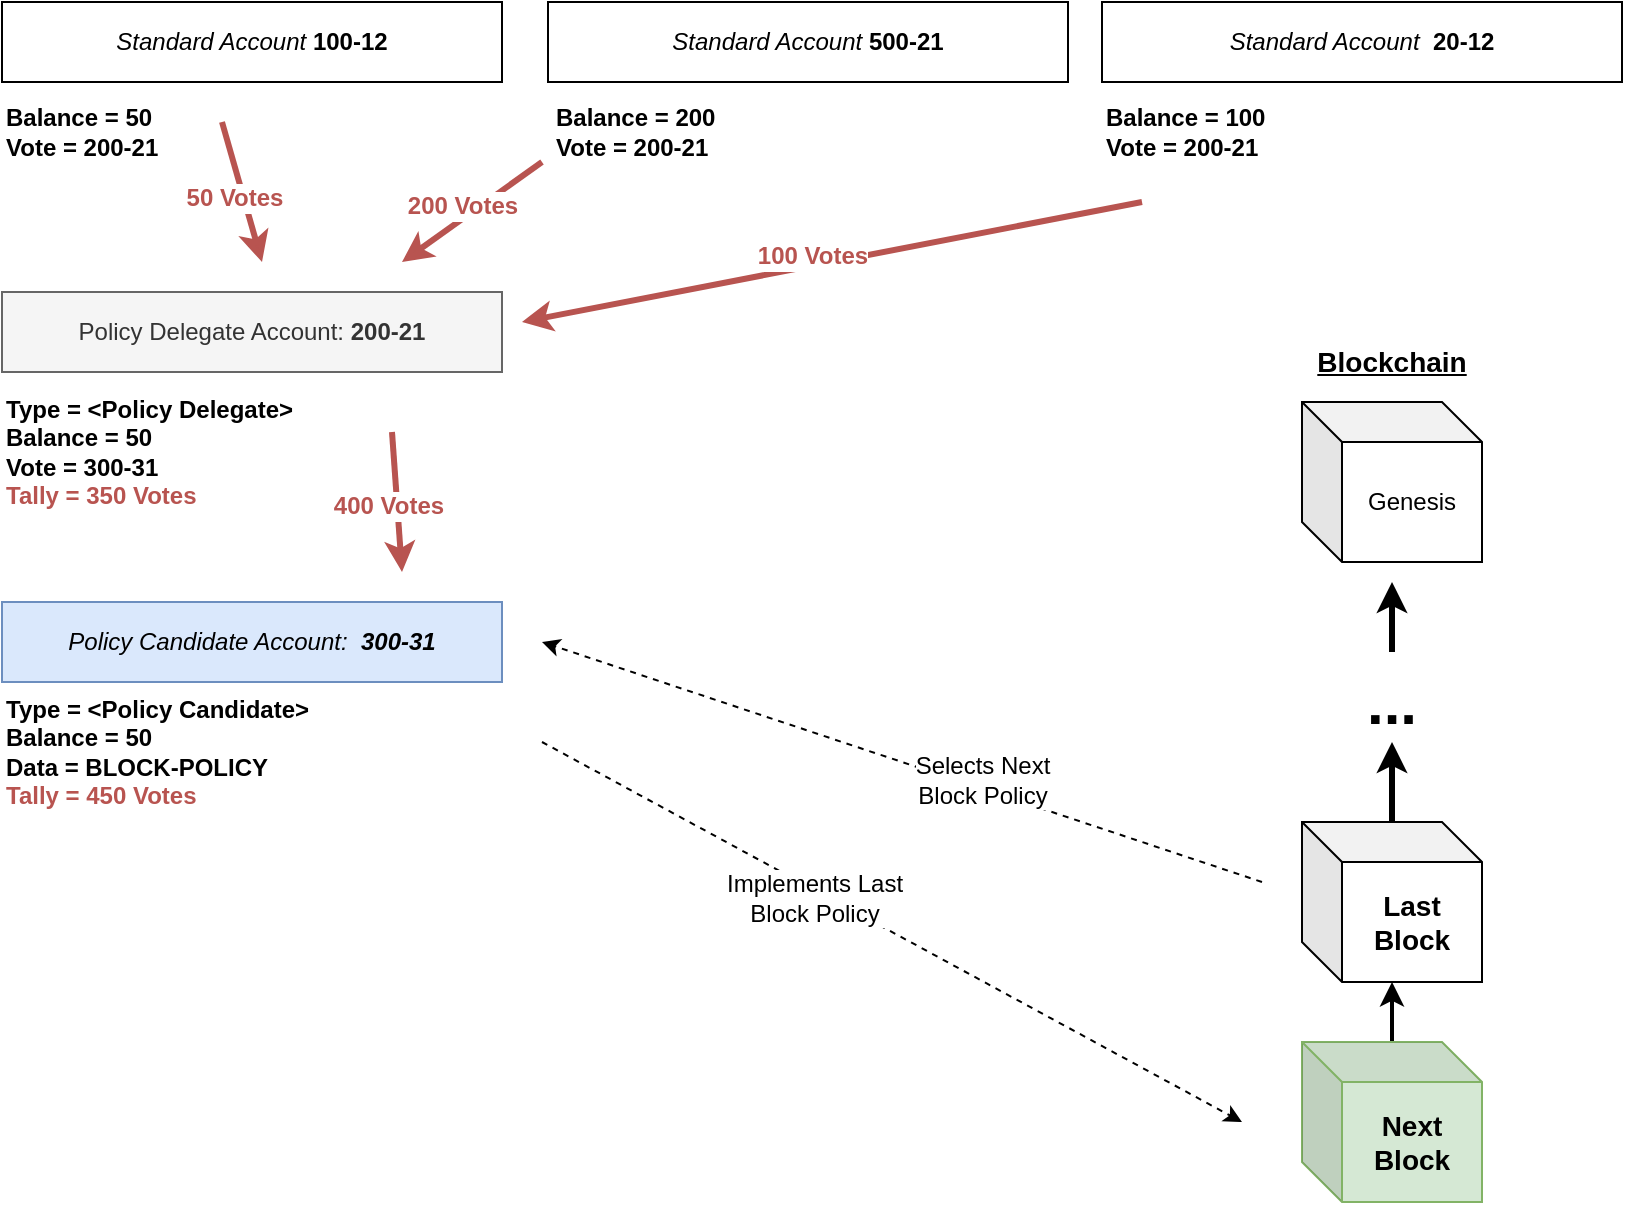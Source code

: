 <mxfile version="10.7.7" type="device"><diagram id="Os7E9cX-8N5pA84Z7hFL" name="Page-1"><mxGraphModel dx="1394" dy="793" grid="1" gridSize="10" guides="1" tooltips="1" connect="1" arrows="1" fold="1" page="1" pageScale="1" pageWidth="827" pageHeight="1169" math="0" shadow="0"><root><mxCell id="0"/><mxCell id="1" parent="0"/><mxCell id="uhAeg-a4vsGtG_TULdKX-1" value="&lt;i&gt;Standard Account&lt;/i&gt; &lt;b&gt;100-12&lt;/b&gt;" style="rounded=0;whiteSpace=wrap;html=1;" vertex="1" parent="1"><mxGeometry x="10" y="40" width="250" height="40" as="geometry"/></mxCell><mxCell id="uhAeg-a4vsGtG_TULdKX-3" value="&lt;i&gt;Standard Account&lt;/i&gt; &lt;b&gt;500-21&lt;/b&gt;" style="rounded=0;whiteSpace=wrap;html=1;" vertex="1" parent="1"><mxGeometry x="283" y="40" width="260" height="40" as="geometry"/></mxCell><mxCell id="uhAeg-a4vsGtG_TULdKX-4" value="&lt;i&gt;Standard Account&amp;nbsp;&lt;/i&gt; &lt;b&gt;20-12&lt;/b&gt;" style="rounded=0;whiteSpace=wrap;html=1;" vertex="1" parent="1"><mxGeometry x="560" y="40" width="260" height="40" as="geometry"/></mxCell><mxCell id="uhAeg-a4vsGtG_TULdKX-6" value="Policy Delegate Account: &lt;b&gt;200-21&lt;/b&gt;" style="rounded=0;whiteSpace=wrap;html=1;fillColor=#f5f5f5;strokeColor=#666666;fontColor=#333333;" vertex="1" parent="1"><mxGeometry x="10" y="185" width="250" height="40" as="geometry"/></mxCell><mxCell id="uhAeg-a4vsGtG_TULdKX-7" value="&lt;i&gt;Policy Candidate Account:&amp;nbsp; &lt;b&gt;300-31&lt;/b&gt;&lt;br&gt;&lt;/i&gt;" style="rounded=0;whiteSpace=wrap;html=1;fillColor=#dae8fc;strokeColor=#6c8ebf;" vertex="1" parent="1"><mxGeometry x="10" y="340" width="250" height="40" as="geometry"/></mxCell><mxCell id="uhAeg-a4vsGtG_TULdKX-8" value="&lt;div&gt;Balance = 50&lt;/div&gt;&lt;div align=&quot;left&quot;&gt;Vote = 200-21&lt;br&gt;&lt;/div&gt;" style="text;html=1;strokeColor=none;fillColor=none;align=left;verticalAlign=middle;whiteSpace=wrap;rounded=0;fontStyle=1" vertex="1" parent="1"><mxGeometry x="10" y="80" width="100" height="50" as="geometry"/></mxCell><mxCell id="uhAeg-a4vsGtG_TULdKX-9" value="&lt;div&gt;Balance = 200&lt;/div&gt;&lt;div align=&quot;left&quot;&gt;Vote = 200-21&lt;br&gt;&lt;/div&gt;" style="text;html=1;strokeColor=none;fillColor=none;align=left;verticalAlign=middle;whiteSpace=wrap;rounded=0;fontStyle=1" vertex="1" parent="1"><mxGeometry x="285" y="80" width="100" height="50" as="geometry"/></mxCell><mxCell id="uhAeg-a4vsGtG_TULdKX-10" value="&lt;div&gt;Balance = 100&lt;/div&gt;&lt;div align=&quot;left&quot;&gt;Vote = 200-21&lt;br&gt;&lt;/div&gt;" style="text;html=1;strokeColor=none;fillColor=none;align=left;verticalAlign=middle;whiteSpace=wrap;rounded=0;fontStyle=1" vertex="1" parent="1"><mxGeometry x="560" y="80" width="100" height="50" as="geometry"/></mxCell><mxCell id="uhAeg-a4vsGtG_TULdKX-11" value="&lt;div&gt;Type = &amp;lt;Policy Delegate&amp;gt;&lt;br&gt;&lt;/div&gt;&lt;div&gt;Balance = 50&lt;/div&gt;&lt;div align=&quot;left&quot;&gt;Vote = 300-31&lt;br&gt;&lt;font color=&quot;#B85450&quot;&gt;Tally = 350 Votes&lt;/font&gt;&lt;br&gt;&lt;/div&gt;" style="text;html=1;strokeColor=none;fillColor=none;align=left;verticalAlign=middle;whiteSpace=wrap;rounded=0;fontStyle=1" vertex="1" parent="1"><mxGeometry x="10" y="240" width="195" height="50" as="geometry"/></mxCell><mxCell id="uhAeg-a4vsGtG_TULdKX-12" value="&lt;div&gt;Type = &amp;lt;Policy Candidate&amp;gt;&lt;br&gt;&lt;/div&gt;&lt;div&gt;Balance = 50&lt;/div&gt;&lt;div align=&quot;left&quot;&gt;Data = BLOCK-POLICY&lt;br&gt;&lt;font color=&quot;#B85450&quot;&gt;Tally = 450 Votes&lt;/font&gt;&lt;/div&gt;" style="text;html=1;strokeColor=none;fillColor=none;align=left;verticalAlign=middle;whiteSpace=wrap;rounded=0;fontStyle=1" vertex="1" parent="1"><mxGeometry x="10" y="390" width="195" height="50" as="geometry"/></mxCell><mxCell id="uhAeg-a4vsGtG_TULdKX-13" value="50 Votes" style="endArrow=classic;html=1;fillColor=#f8cecc;strokeColor=#B85450;fontColor=#B85450;fontSize=12;strokeWidth=3;fontStyle=1" edge="1" parent="1"><mxGeometry x="0.059" y="-5" width="50" height="50" relative="1" as="geometry"><mxPoint x="120" y="100" as="sourcePoint"/><mxPoint x="140" y="170" as="targetPoint"/><mxPoint as="offset"/></mxGeometry></mxCell><mxCell id="uhAeg-a4vsGtG_TULdKX-14" value="200 Votes" style="endArrow=classic;html=1;fillColor=#f8cecc;strokeColor=#B85450;fontColor=#B85450;fontSize=12;strokeWidth=3;fontStyle=1" edge="1" parent="1"><mxGeometry x="0.059" y="-5" width="50" height="50" relative="1" as="geometry"><mxPoint x="280" y="120" as="sourcePoint"/><mxPoint x="210" y="170" as="targetPoint"/><mxPoint as="offset"/></mxGeometry></mxCell><mxCell id="uhAeg-a4vsGtG_TULdKX-15" value="100 Votes" style="endArrow=classic;html=1;fillColor=#f8cecc;strokeColor=#B85450;fontColor=#B85450;fontSize=12;strokeWidth=3;fontStyle=1" edge="1" parent="1"><mxGeometry x="0.059" y="-5" width="50" height="50" relative="1" as="geometry"><mxPoint x="580" y="140" as="sourcePoint"/><mxPoint x="270" y="200" as="targetPoint"/><mxPoint as="offset"/></mxGeometry></mxCell><mxCell id="uhAeg-a4vsGtG_TULdKX-16" value="400 Votes" style="endArrow=classic;html=1;fillColor=#f8cecc;strokeColor=#B85450;fontColor=#B85450;fontSize=12;strokeWidth=3;fontStyle=1" edge="1" parent="1"><mxGeometry x="0.059" y="-5" width="50" height="50" relative="1" as="geometry"><mxPoint x="205" y="255" as="sourcePoint"/><mxPoint x="210" y="325" as="targetPoint"/><mxPoint as="offset"/></mxGeometry></mxCell><mxCell id="uhAeg-a4vsGtG_TULdKX-20" value="" style="edgeStyle=orthogonalEdgeStyle;rounded=0;orthogonalLoop=1;jettySize=auto;html=1;strokeColor=#000000;strokeWidth=2;fontSize=12;fontColor=#000000;" edge="1" parent="1" source="uhAeg-a4vsGtG_TULdKX-18" target="uhAeg-a4vsGtG_TULdKX-19"><mxGeometry relative="1" as="geometry"/></mxCell><mxCell id="uhAeg-a4vsGtG_TULdKX-18" value="Next Block" style="shape=cube;whiteSpace=wrap;html=1;boundedLbl=1;backgroundOutline=1;darkOpacity=0.05;darkOpacity2=0.1;fontSize=14;align=center;fillColor=#d5e8d4;strokeColor=#82b366;fontStyle=1" vertex="1" parent="1"><mxGeometry x="660" y="560" width="90" height="80" as="geometry"/></mxCell><mxCell id="uhAeg-a4vsGtG_TULdKX-19" value="&lt;div align=&quot;center&quot;&gt;&lt;b&gt;&lt;font style=&quot;font-size: 14px&quot;&gt;Last &lt;br&gt;&lt;/font&gt;&lt;/b&gt;&lt;/div&gt;&lt;div align=&quot;center&quot;&gt;&lt;b&gt;&lt;font style=&quot;font-size: 14px&quot;&gt;Block&lt;/font&gt;&lt;/b&gt;&lt;/div&gt;" style="shape=cube;whiteSpace=wrap;html=1;boundedLbl=1;backgroundOutline=1;darkOpacity=0.05;darkOpacity2=0.1;fontSize=12;fontColor=#000000;align=center;" vertex="1" parent="1"><mxGeometry x="660" y="450" width="90" height="80" as="geometry"/></mxCell><mxCell id="uhAeg-a4vsGtG_TULdKX-22" value="" style="endArrow=classic;html=1;strokeColor=#000000;strokeWidth=1;fontSize=12;fontColor=#000000;dashed=1;" edge="1" parent="1"><mxGeometry width="50" height="50" relative="1" as="geometry"><mxPoint x="280" y="410" as="sourcePoint"/><mxPoint x="630" y="600" as="targetPoint"/></mxGeometry></mxCell><mxCell id="uhAeg-a4vsGtG_TULdKX-23" value="&lt;div&gt;Implements Last &lt;br&gt;&lt;/div&gt;&lt;div&gt;Block Policy&lt;/div&gt;" style="text;html=1;resizable=0;points=[];align=center;verticalAlign=middle;labelBackgroundColor=#ffffff;fontSize=12;fontColor=#000000;" vertex="1" connectable="0" parent="uhAeg-a4vsGtG_TULdKX-22"><mxGeometry x="-0.214" y="-4" relative="1" as="geometry"><mxPoint as="offset"/></mxGeometry></mxCell><mxCell id="uhAeg-a4vsGtG_TULdKX-24" value="" style="endArrow=classic;html=1;strokeColor=#000000;strokeWidth=1;fontSize=12;fontColor=#000000;dashed=1;" edge="1" parent="1"><mxGeometry width="50" height="50" relative="1" as="geometry"><mxPoint x="640" y="480" as="sourcePoint"/><mxPoint x="280" y="360" as="targetPoint"/></mxGeometry></mxCell><mxCell id="uhAeg-a4vsGtG_TULdKX-25" value="Selects Next&lt;br&gt;Block Policy" style="text;html=1;resizable=0;points=[];align=center;verticalAlign=middle;labelBackgroundColor=#ffffff;fontSize=12;fontColor=#000000;" vertex="1" connectable="0" parent="uhAeg-a4vsGtG_TULdKX-24"><mxGeometry x="-0.214" y="-4" relative="1" as="geometry"><mxPoint as="offset"/></mxGeometry></mxCell><mxCell id="uhAeg-a4vsGtG_TULdKX-26" value="Blockchain" style="text;html=1;strokeColor=none;fillColor=none;align=center;verticalAlign=middle;whiteSpace=wrap;rounded=0;fontSize=14;fontColor=#000000;fontStyle=5" vertex="1" parent="1"><mxGeometry x="685" y="210" width="40" height="20" as="geometry"/></mxCell><mxCell id="uhAeg-a4vsGtG_TULdKX-27" value="Genesis" style="shape=cube;whiteSpace=wrap;html=1;boundedLbl=1;backgroundOutline=1;darkOpacity=0.05;darkOpacity2=0.1;fontSize=12;fontColor=#000000;align=center;" vertex="1" parent="1"><mxGeometry x="660" y="240" width="90" height="80" as="geometry"/></mxCell><mxCell id="uhAeg-a4vsGtG_TULdKX-29" value="" style="edgeStyle=orthogonalEdgeStyle;rounded=0;orthogonalLoop=1;jettySize=auto;html=1;strokeColor=#000000;strokeWidth=3;fontSize=12;fontColor=#000000;" edge="1" parent="1"><mxGeometry relative="1" as="geometry"><mxPoint x="705" y="435" as="sourcePoint"/><mxPoint x="705" y="410" as="targetPoint"/><Array as="points"><mxPoint x="705" y="450"/><mxPoint x="705" y="450"/></Array></mxGeometry></mxCell><mxCell id="uhAeg-a4vsGtG_TULdKX-30" value="..." style="text;html=1;strokeColor=none;fillColor=none;align=center;verticalAlign=middle;whiteSpace=wrap;rounded=0;fontSize=30;fontStyle=1" vertex="1" parent="1"><mxGeometry x="685" y="380" width="40" height="20" as="geometry"/></mxCell><mxCell id="uhAeg-a4vsGtG_TULdKX-31" value="" style="edgeStyle=orthogonalEdgeStyle;rounded=0;orthogonalLoop=1;jettySize=auto;html=1;strokeColor=#000000;strokeWidth=3;fontSize=12;fontColor=#000000;" edge="1" parent="1"><mxGeometry relative="1" as="geometry"><mxPoint x="705" y="365" as="sourcePoint"/><mxPoint x="705" y="330" as="targetPoint"/><Array as="points"><mxPoint x="705" y="350"/><mxPoint x="705" y="350"/></Array></mxGeometry></mxCell></root></mxGraphModel></diagram></mxfile>